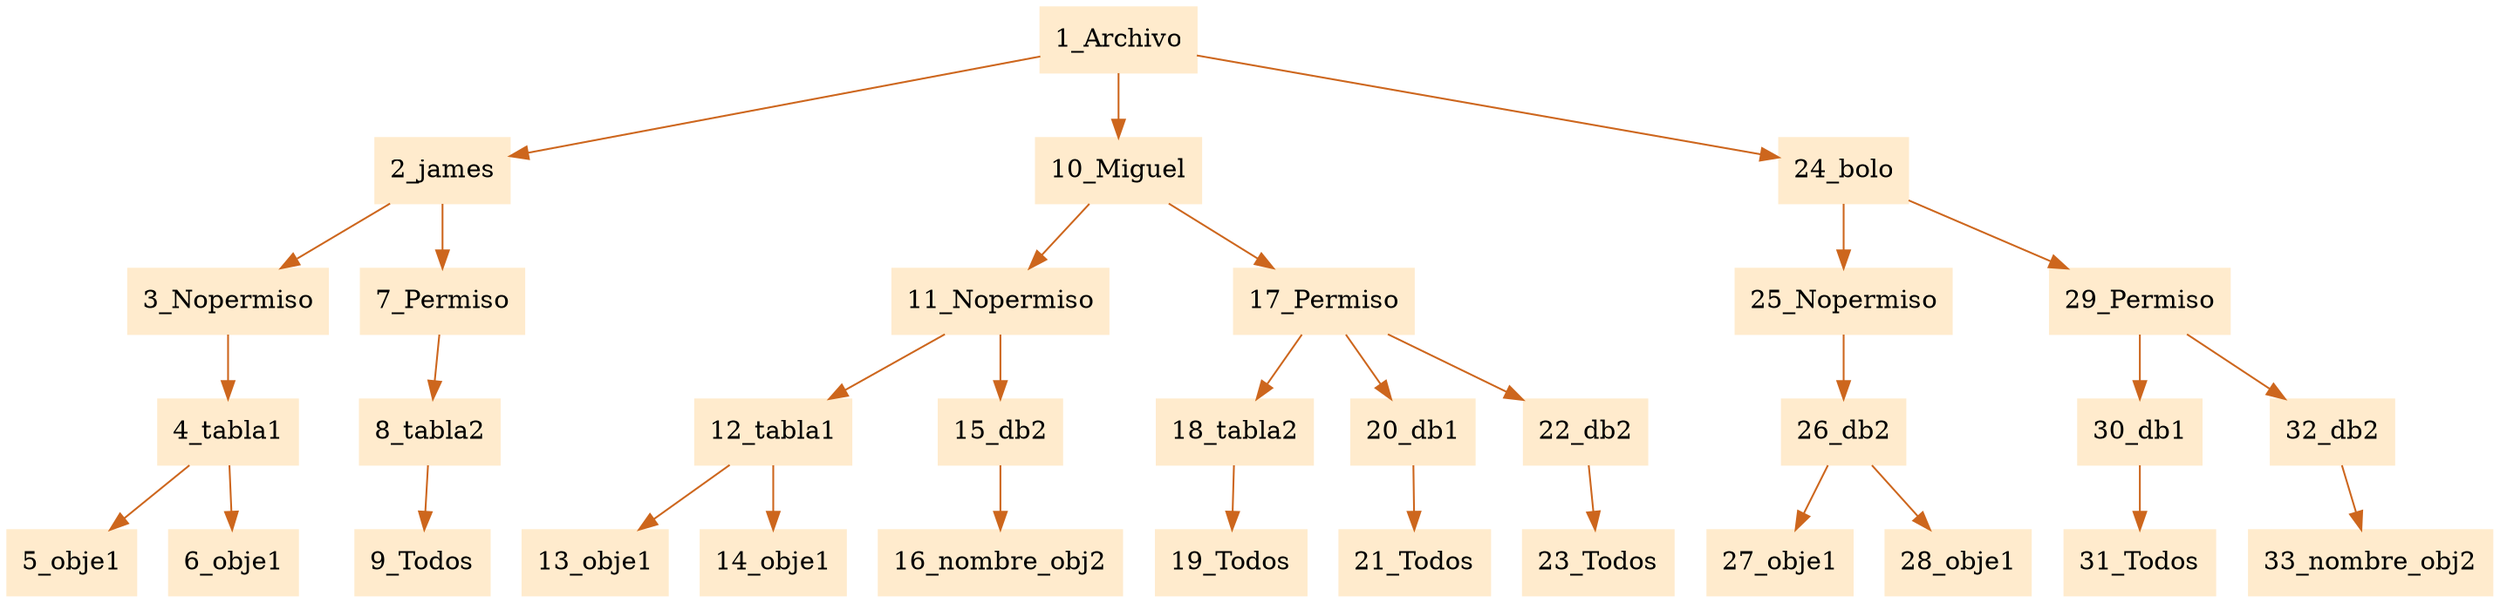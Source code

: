 digraph G {node[shape=box, style=filled, color=blanchedalmond]; edge[color=chocolate3];rankdir=UD 

"1_Archivo"->"2_james""2_james"->"3_Nopermiso""3_Nopermiso"->"4_tabla1""4_tabla1"->"5_obje1""4_tabla1"->"6_obje1""2_james"->"7_Permiso""7_Permiso"->"8_tabla2""8_tabla2"->"9_Todos""1_Archivo"->"10_Miguel""10_Miguel"->"11_Nopermiso""11_Nopermiso"->"12_tabla1""12_tabla1"->"13_obje1""12_tabla1"->"14_obje1""11_Nopermiso"->"15_db2""15_db2"->"16_nombre_obj2""10_Miguel"->"17_Permiso""17_Permiso"->"18_tabla2""18_tabla2"->"19_Todos""17_Permiso"->"20_db1""20_db1"->"21_Todos""17_Permiso"->"22_db2""22_db2"->"23_Todos""1_Archivo"->"24_bolo""24_bolo"->"25_Nopermiso""25_Nopermiso"->"26_db2""26_db2"->"27_obje1""26_db2"->"28_obje1""24_bolo"->"29_Permiso""29_Permiso"->"30_db1""30_db1"->"31_Todos""29_Permiso"->"32_db2""32_db2"->"33_nombre_obj2"

}
